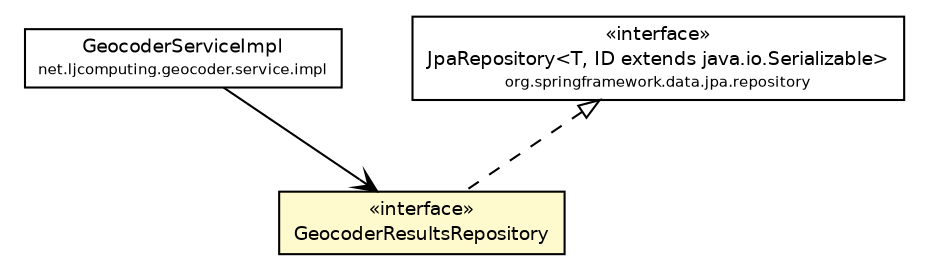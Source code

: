 #!/usr/local/bin/dot
#
# Class diagram 
# Generated by UMLGraph version R5_6 (http://www.umlgraph.org/)
#

digraph G {
	edge [fontname="Helvetica",fontsize=10,labelfontname="Helvetica",labelfontsize=10];
	node [fontname="Helvetica",fontsize=10,shape=plaintext];
	nodesep=0.25;
	ranksep=0.5;
	// net.ljcomputing.geocoder.repository.GeocoderResultsRepository
	c92 [label=<<table title="net.ljcomputing.geocoder.repository.GeocoderResultsRepository" border="0" cellborder="1" cellspacing="0" cellpadding="2" port="p" bgcolor="lemonChiffon" href="./GeocoderResultsRepository.html">
		<tr><td><table border="0" cellspacing="0" cellpadding="1">
<tr><td align="center" balign="center"> &#171;interface&#187; </td></tr>
<tr><td align="center" balign="center"> GeocoderResultsRepository </td></tr>
		</table></td></tr>
		</table>>, URL="./GeocoderResultsRepository.html", fontname="Helvetica", fontcolor="black", fontsize=9.0];
	// net.ljcomputing.geocoder.service.impl.GeocoderServiceImpl
	c96 [label=<<table title="net.ljcomputing.geocoder.service.impl.GeocoderServiceImpl" border="0" cellborder="1" cellspacing="0" cellpadding="2" port="p" href="../service/impl/GeocoderServiceImpl.html">
		<tr><td><table border="0" cellspacing="0" cellpadding="1">
<tr><td align="center" balign="center"> GeocoderServiceImpl </td></tr>
<tr><td align="center" balign="center"><font point-size="7.0"> net.ljcomputing.geocoder.service.impl </font></td></tr>
		</table></td></tr>
		</table>>, URL="../service/impl/GeocoderServiceImpl.html", fontname="Helvetica", fontcolor="black", fontsize=9.0];
	//net.ljcomputing.geocoder.repository.GeocoderResultsRepository implements org.springframework.data.jpa.repository.JpaRepository<T, ID extends java.io.Serializable>
	c103:p -> c92:p [dir=back,arrowtail=empty,style=dashed];
	// net.ljcomputing.geocoder.service.impl.GeocoderServiceImpl NAVASSOC net.ljcomputing.geocoder.repository.GeocoderResultsRepository
	c96:p -> c92:p [taillabel="", label="", headlabel="", fontname="Helvetica", fontcolor="black", fontsize=10.0, color="black", arrowhead=open];
	// org.springframework.data.jpa.repository.JpaRepository<T, ID extends java.io.Serializable>
	c103 [label=<<table title="org.springframework.data.jpa.repository.JpaRepository" border="0" cellborder="1" cellspacing="0" cellpadding="2" port="p" href="http://java.sun.com/j2se/1.4.2/docs/api/org/springframework/data/jpa/repository/JpaRepository.html">
		<tr><td><table border="0" cellspacing="0" cellpadding="1">
<tr><td align="center" balign="center"> &#171;interface&#187; </td></tr>
<tr><td align="center" balign="center"> JpaRepository&lt;T, ID extends java.io.Serializable&gt; </td></tr>
<tr><td align="center" balign="center"><font point-size="7.0"> org.springframework.data.jpa.repository </font></td></tr>
		</table></td></tr>
		</table>>, URL="http://java.sun.com/j2se/1.4.2/docs/api/org/springframework/data/jpa/repository/JpaRepository.html", fontname="Helvetica", fontcolor="black", fontsize=9.0];
}


